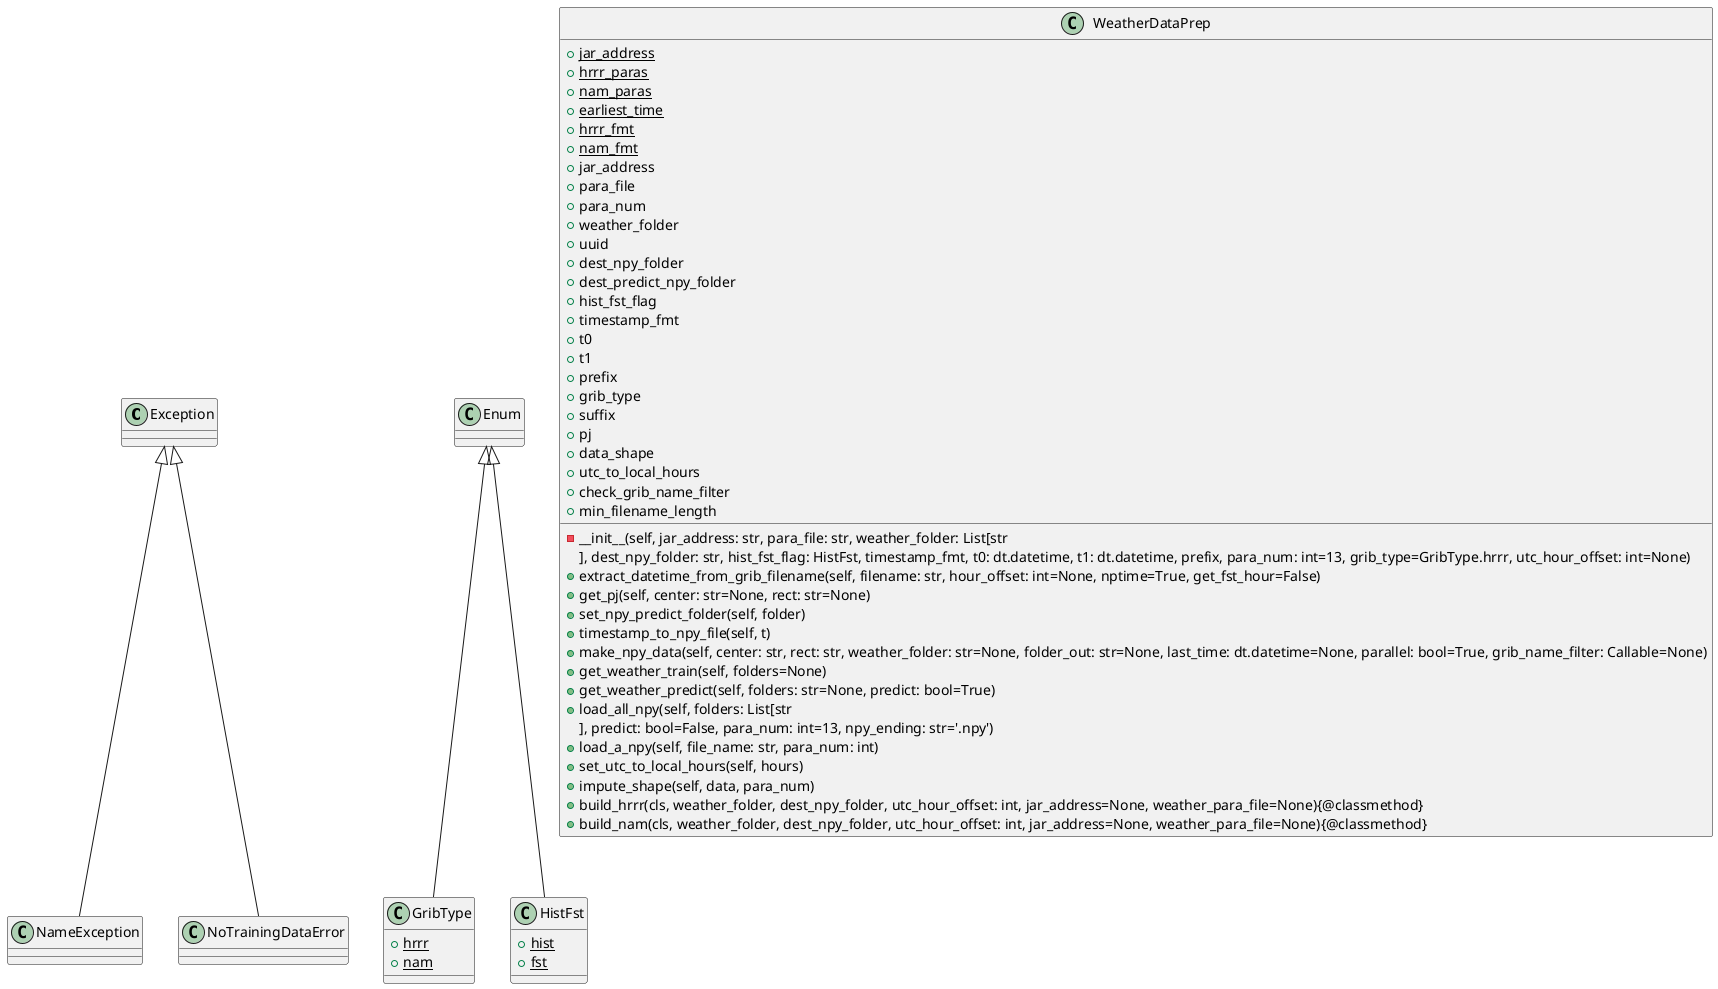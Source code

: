 @startuml
Exception <|-- NameException
class NameException {
}

Enum <|-- GribType
class GribType {
  {static} +hrrr
  {static} +nam
}

Enum <|-- HistFst
class HistFst {
  {static} +hist
  {static} +fst
}

Exception <|-- NoTrainingDataError
class NoTrainingDataError {
}

class WeatherDataPrep {
  {static} +jar_address
  {static} +hrrr_paras
  {static} +nam_paras
  {static} +earliest_time
  {static} +hrrr_fmt
  {static} +nam_fmt
  +jar_address
  +para_file
  +para_num
  +weather_folder
  +uuid
  +dest_npy_folder
  +dest_predict_npy_folder
  +hist_fst_flag
  +timestamp_fmt
  +t0
  +t1
  +prefix
  +grib_type
  +suffix
  +pj
  +data_shape
  +utc_to_local_hours
  +check_grib_name_filter
  +min_filename_length
  -__init__(self, jar_address: str, para_file: str, weather_folder: List[str
    ], dest_npy_folder: str, hist_fst_flag: HistFst, timestamp_fmt, t0: dt.datetime, t1: dt.datetime, prefix, para_num: int=13, grib_type=GribType.hrrr, utc_hour_offset: int=None)
  +extract_datetime_from_grib_filename(self, filename: str, hour_offset: int=None, nptime=True, get_fst_hour=False)
  +get_pj(self, center: str=None, rect: str=None)
  +set_npy_predict_folder(self, folder)
  +timestamp_to_npy_file(self, t)
  +make_npy_data(self, center: str, rect: str, weather_folder: str=None, folder_out: str=None, last_time: dt.datetime=None, parallel: bool=True, grib_name_filter: Callable=None)
  +get_weather_train(self, folders=None)
  +get_weather_predict(self, folders: str=None, predict: bool=True)
  +load_all_npy(self, folders: List[str
    ], predict: bool=False, para_num: int=13, npy_ending: str='.npy')
  +load_a_npy(self, file_name: str, para_num: int)
  +set_utc_to_local_hours(self, hours)
  +impute_shape(self, data, para_num)
  +build_hrrr(cls, weather_folder, dest_npy_folder, utc_hour_offset: int, jar_address=None, weather_para_file=None){@classmethod}
  +build_nam(cls, weather_folder, dest_npy_folder, utc_hour_offset: int, jar_address=None, weather_para_file=None){@classmethod}
}

@enduml

